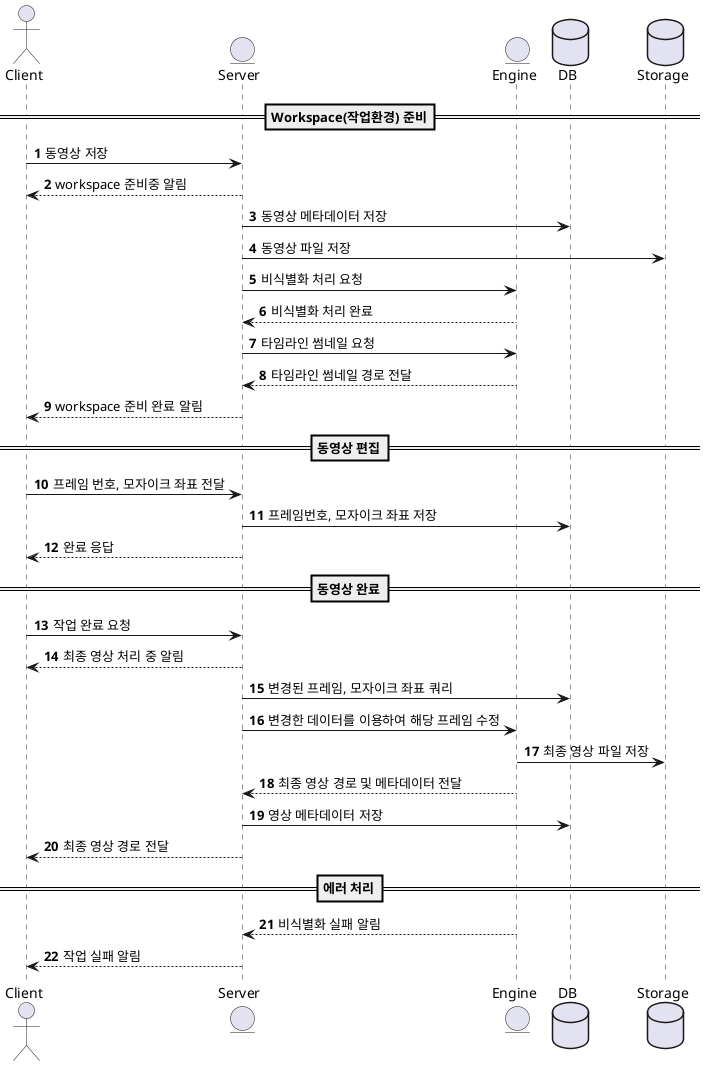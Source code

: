 @startuml
autonumber
actor Client as Client
entity Server as Server
entity Engine as Engine
database DB as DB
database Storage as Storage

==Workspace(작업환경) 준비==
Client -> Server: 동영상 저장
Server --> Client: workspace 준비중 알림
Server -> DB: 동영상 메타데이터 저장
Server -> Storage: 동영상 파일 저장
Server -> Engine: 비식별화 처리 요청
Engine --> Server: 비식별화 처리 완료
Server -> Engine: 타임라인 썸네일 요청
Engine --> Server: 타임라인 썸네일 경로 전달
Server --> Client: workspace 준비 완료 알림

==동영상 편집==
Client -> Server: 프레임 번호, 모자이크 좌표 전달
Server -> DB: 프레임번호, 모자이크 좌표 저장
Server --> Client: 완료 응답

==동영상 완료==
Client -> Server: 작업 완료 요청
Server --> Client: 최종 영상 처리 중 알림
Server -> DB: 변경된 프레임, 모자이크 좌표 쿼리
Server -> Engine: 변경한 데이터를 이용하여 해당 프레임 수정
Engine -> Storage: 최종 영상 파일 저장
Engine --> Server: 최종 영상 경로 및 메타데이터 전달
Server -> DB: 영상 메타데이터 저장
Server --> Client: 최종 영상 경로 전달

==에러 처리==
Engine --> Server: 비식별화 실패 알림
Server --> Client: 작업 실패 알림
@enduml
